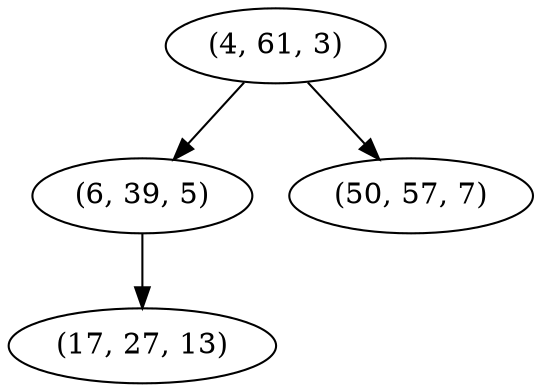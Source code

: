 digraph tree {
    "(4, 61, 3)";
    "(6, 39, 5)";
    "(17, 27, 13)";
    "(50, 57, 7)";
    "(4, 61, 3)" -> "(6, 39, 5)";
    "(4, 61, 3)" -> "(50, 57, 7)";
    "(6, 39, 5)" -> "(17, 27, 13)";
}
